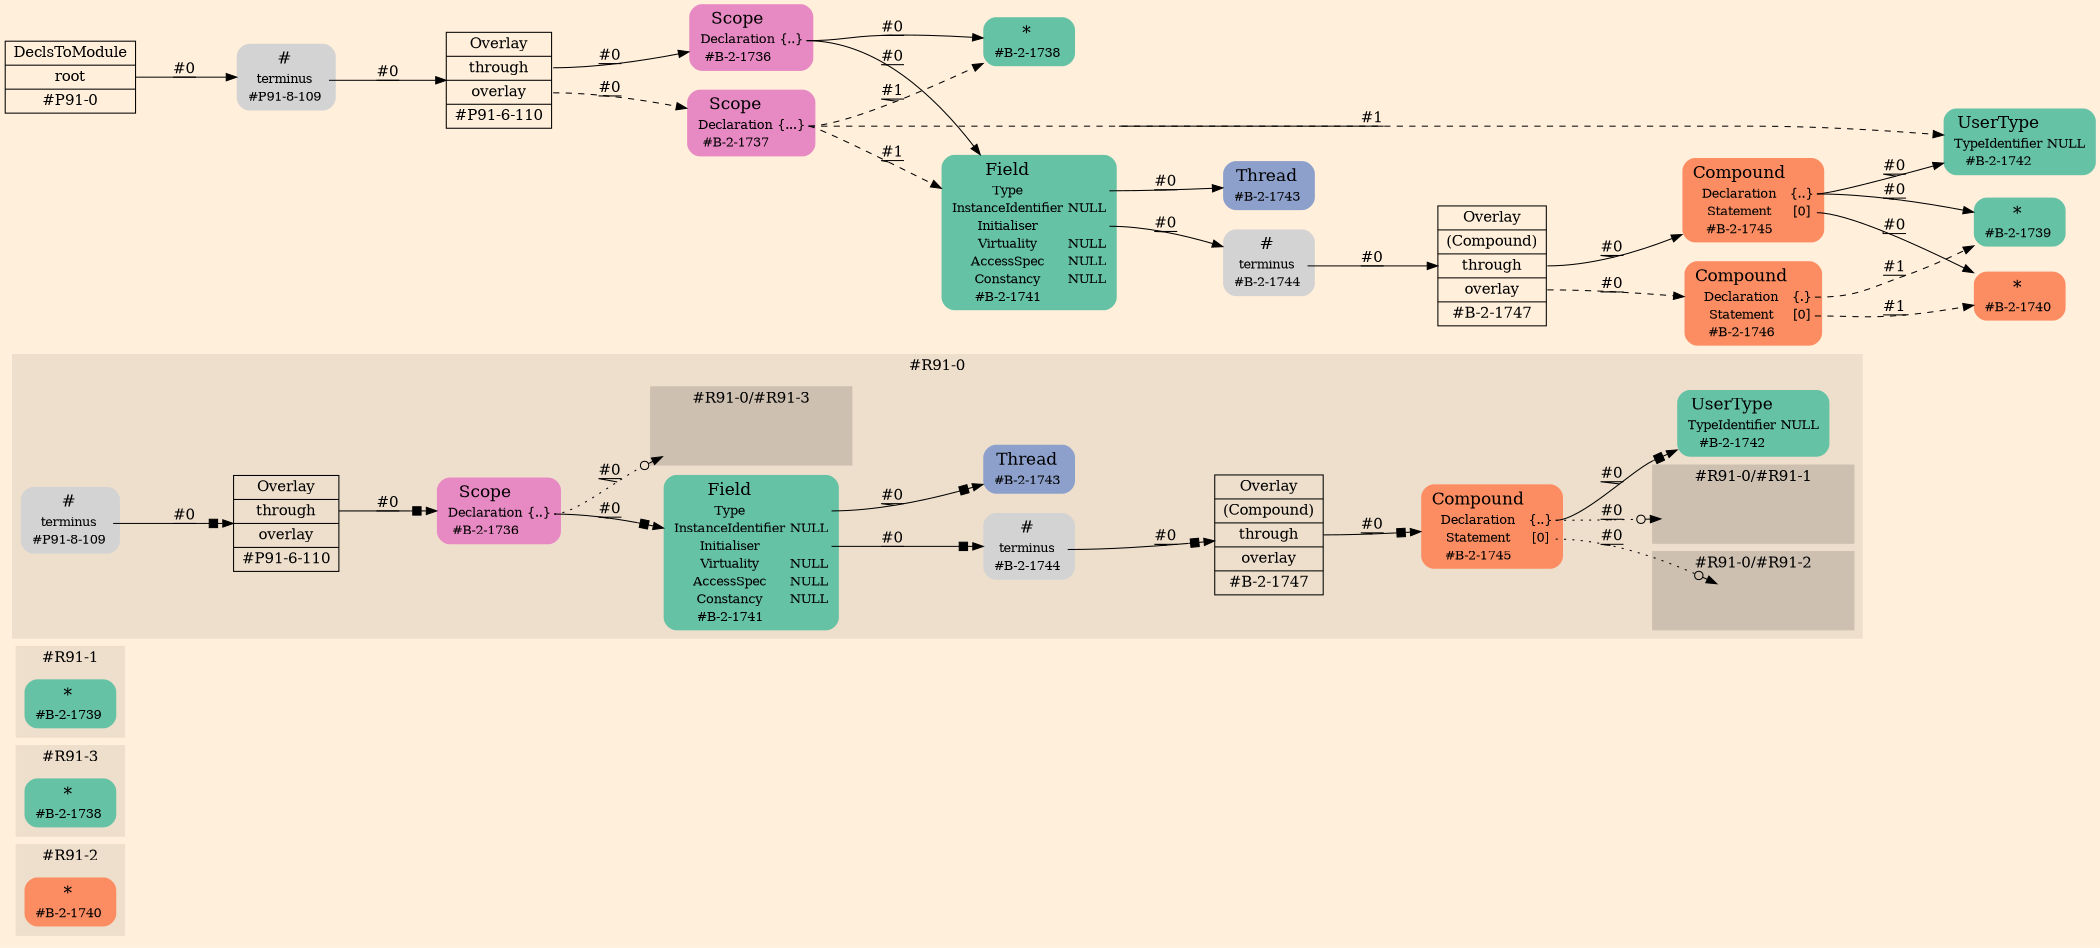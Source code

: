 digraph Inferno {
graph [
    rankdir = "LR"
    ranksep = 1.0
    size = "14,20"
    bgcolor = antiquewhite1
    color = black
    fontcolor = black
];
node [
];

// -------------------- figure #R91-2 --------------------
subgraph "cluster#R91-2" {
    label = "#R91-2"
    style = "filled"
    color = antiquewhite2
    "#R91-2/#B-2-1740" [
        shape = "plaintext"
        fillcolor = "/set28/2"
        label = <<TABLE BORDER="0" CELLBORDER="0" CELLSPACING="0">
         <TR><TD><FONT POINT-SIZE="16.0">*</FONT></TD><TD></TD></TR>
         <TR><TD>#B-2-1740</TD><TD PORT="port0"></TD></TR>
        </TABLE>>
        style = "rounded,filled"
        fontsize = "12"
    ];
    
}


// -------------------- figure #R91-3 --------------------
subgraph "cluster#R91-3" {
    label = "#R91-3"
    style = "filled"
    color = antiquewhite2
    "#R91-3/#B-2-1738" [
        shape = "plaintext"
        fillcolor = "/set28/1"
        label = <<TABLE BORDER="0" CELLBORDER="0" CELLSPACING="0">
         <TR><TD><FONT POINT-SIZE="16.0">*</FONT></TD><TD></TD></TR>
         <TR><TD>#B-2-1738</TD><TD PORT="port0"></TD></TR>
        </TABLE>>
        style = "rounded,filled"
        fontsize = "12"
    ];
    
}


// -------------------- figure #R91-1 --------------------
subgraph "cluster#R91-1" {
    label = "#R91-1"
    style = "filled"
    color = antiquewhite2
    "#R91-1/#B-2-1739" [
        shape = "plaintext"
        fillcolor = "/set28/1"
        label = <<TABLE BORDER="0" CELLBORDER="0" CELLSPACING="0">
         <TR><TD><FONT POINT-SIZE="16.0">*</FONT></TD><TD></TD></TR>
         <TR><TD>#B-2-1739</TD><TD PORT="port0"></TD></TR>
        </TABLE>>
        style = "rounded,filled"
        fontsize = "12"
    ];
    
}


// -------------------- figure #R91-0 --------------------
subgraph "cluster#R91-0" {
    label = "#R91-0"
    style = "filled"
    color = antiquewhite2
    "#R91-0/#B-2-1742" [
        shape = "plaintext"
        fillcolor = "/set28/1"
        label = <<TABLE BORDER="0" CELLBORDER="0" CELLSPACING="0">
         <TR><TD><FONT POINT-SIZE="16.0">UserType</FONT></TD><TD></TD></TR>
         <TR><TD>TypeIdentifier</TD><TD PORT="port0">NULL</TD></TR>
         <TR><TD>#B-2-1742</TD><TD PORT="port1"></TD></TR>
        </TABLE>>
        style = "rounded,filled"
        fontsize = "12"
    ];
    
    "#R91-0/#B-2-1747" [
        shape = "record"
        fillcolor = antiquewhite2
        label = "<fixed> Overlay | <port0> (Compound) | <port1> through | <port2> overlay | <port3> #B-2-1747"
        style = "filled"
        fontsize = "14"
        color = black
        fontcolor = black
    ];
    
    "#R91-0/#B-2-1745" [
        shape = "plaintext"
        fillcolor = "/set28/2"
        label = <<TABLE BORDER="0" CELLBORDER="0" CELLSPACING="0">
         <TR><TD><FONT POINT-SIZE="16.0">Compound</FONT></TD><TD></TD></TR>
         <TR><TD>Declaration</TD><TD PORT="port0">{..}</TD></TR>
         <TR><TD>Statement</TD><TD PORT="port1">[0]</TD></TR>
         <TR><TD>#B-2-1745</TD><TD PORT="port2"></TD></TR>
        </TABLE>>
        style = "rounded,filled"
        fontsize = "12"
    ];
    
    "#R91-0/#B-2-1744" [
        shape = "plaintext"
        label = <<TABLE BORDER="0" CELLBORDER="0" CELLSPACING="0">
         <TR><TD><FONT POINT-SIZE="16.0">#</FONT></TD><TD></TD></TR>
         <TR><TD>terminus</TD><TD PORT="port0"></TD></TR>
         <TR><TD>#B-2-1744</TD><TD PORT="port1"></TD></TR>
        </TABLE>>
        style = "rounded,filled"
        fontsize = "12"
    ];
    
    "#R91-0/#P91-8-109" [
        shape = "plaintext"
        label = <<TABLE BORDER="0" CELLBORDER="0" CELLSPACING="0">
         <TR><TD><FONT POINT-SIZE="16.0">#</FONT></TD><TD></TD></TR>
         <TR><TD>terminus</TD><TD PORT="port0"></TD></TR>
         <TR><TD>#P91-8-109</TD><TD PORT="port1"></TD></TR>
        </TABLE>>
        style = "rounded,filled"
        fontsize = "12"
    ];
    
    "#R91-0/#B-2-1736" [
        shape = "plaintext"
        fillcolor = "/set28/4"
        label = <<TABLE BORDER="0" CELLBORDER="0" CELLSPACING="0">
         <TR><TD><FONT POINT-SIZE="16.0">Scope</FONT></TD><TD></TD></TR>
         <TR><TD>Declaration</TD><TD PORT="port0">{..}</TD></TR>
         <TR><TD>#B-2-1736</TD><TD PORT="port1"></TD></TR>
        </TABLE>>
        style = "rounded,filled"
        fontsize = "12"
    ];
    
    "#R91-0/#P91-6-110" [
        shape = "record"
        fillcolor = antiquewhite2
        label = "<fixed> Overlay | <port0> through | <port1> overlay | <port2> #P91-6-110"
        style = "filled"
        fontsize = "14"
        color = black
        fontcolor = black
    ];
    
    "#R91-0/#B-2-1741" [
        shape = "plaintext"
        fillcolor = "/set28/1"
        label = <<TABLE BORDER="0" CELLBORDER="0" CELLSPACING="0">
         <TR><TD><FONT POINT-SIZE="16.0">Field</FONT></TD><TD></TD></TR>
         <TR><TD>Type</TD><TD PORT="port0"></TD></TR>
         <TR><TD>InstanceIdentifier</TD><TD PORT="port1">NULL</TD></TR>
         <TR><TD>Initialiser</TD><TD PORT="port2"></TD></TR>
         <TR><TD>Virtuality</TD><TD PORT="port3">NULL</TD></TR>
         <TR><TD>AccessSpec</TD><TD PORT="port4">NULL</TD></TR>
         <TR><TD>Constancy</TD><TD PORT="port5">NULL</TD></TR>
         <TR><TD>#B-2-1741</TD><TD PORT="port6"></TD></TR>
        </TABLE>>
        style = "rounded,filled"
        fontsize = "12"
    ];
    
    "#R91-0/#B-2-1743" [
        shape = "plaintext"
        fillcolor = "/set28/3"
        label = <<TABLE BORDER="0" CELLBORDER="0" CELLSPACING="0">
         <TR><TD><FONT POINT-SIZE="16.0">Thread</FONT></TD><TD></TD></TR>
         <TR><TD>#B-2-1743</TD><TD PORT="port0"></TD></TR>
        </TABLE>>
        style = "rounded,filled"
        fontsize = "12"
    ];
    
    subgraph "cluster#R91-0/#R91-1" {
        label = "#R91-0/#R91-1"
        style = "filled"
        color = antiquewhite3
        "#R91-0/#0/#B-2-1739" [
            shape = "none"
            fillcolor = "/set28/1"
            style = "invisible"
        ];
        
    }
    
    subgraph "cluster#R91-0/#R91-3" {
        label = "#R91-0/#R91-3"
        style = "filled"
        color = antiquewhite3
        "#R91-0/#0/#B-2-1738" [
            shape = "none"
            fillcolor = "/set28/1"
            style = "invisible"
        ];
        
    }
    
    subgraph "cluster#R91-0/#R91-2" {
        label = "#R91-0/#R91-2"
        style = "filled"
        color = antiquewhite3
        "#R91-0/#0/#B-2-1740" [
            shape = "none"
            fillcolor = "/set28/2"
            style = "invisible"
        ];
        
    }
    
}


// -------------------- transformation figure --------------------
"CR#P91-0" [
    shape = "record"
    fillcolor = antiquewhite1
    label = "<fixed> DeclsToModule | <port0> root | <port1> #P91-0"
    style = "filled"
    fontsize = "14"
    color = black
    fontcolor = black
];

"#P91-8-109" [
    shape = "plaintext"
    label = <<TABLE BORDER="0" CELLBORDER="0" CELLSPACING="0">
     <TR><TD><FONT POINT-SIZE="16.0">#</FONT></TD><TD></TD></TR>
     <TR><TD>terminus</TD><TD PORT="port0"></TD></TR>
     <TR><TD>#P91-8-109</TD><TD PORT="port1"></TD></TR>
    </TABLE>>
    style = "rounded,filled"
    fontsize = "12"
];

"#P91-6-110" [
    shape = "record"
    fillcolor = antiquewhite1
    label = "<fixed> Overlay | <port0> through | <port1> overlay | <port2> #P91-6-110"
    style = "filled"
    fontsize = "14"
    color = black
    fontcolor = black
];

"#B-2-1736" [
    shape = "plaintext"
    fillcolor = "/set28/4"
    label = <<TABLE BORDER="0" CELLBORDER="0" CELLSPACING="0">
     <TR><TD><FONT POINT-SIZE="16.0">Scope</FONT></TD><TD></TD></TR>
     <TR><TD>Declaration</TD><TD PORT="port0">{..}</TD></TR>
     <TR><TD>#B-2-1736</TD><TD PORT="port1"></TD></TR>
    </TABLE>>
    style = "rounded,filled"
    fontsize = "12"
];

"#B-2-1738" [
    shape = "plaintext"
    fillcolor = "/set28/1"
    label = <<TABLE BORDER="0" CELLBORDER="0" CELLSPACING="0">
     <TR><TD><FONT POINT-SIZE="16.0">*</FONT></TD><TD></TD></TR>
     <TR><TD>#B-2-1738</TD><TD PORT="port0"></TD></TR>
    </TABLE>>
    style = "rounded,filled"
    fontsize = "12"
];

"#B-2-1741" [
    shape = "plaintext"
    fillcolor = "/set28/1"
    label = <<TABLE BORDER="0" CELLBORDER="0" CELLSPACING="0">
     <TR><TD><FONT POINT-SIZE="16.0">Field</FONT></TD><TD></TD></TR>
     <TR><TD>Type</TD><TD PORT="port0"></TD></TR>
     <TR><TD>InstanceIdentifier</TD><TD PORT="port1">NULL</TD></TR>
     <TR><TD>Initialiser</TD><TD PORT="port2"></TD></TR>
     <TR><TD>Virtuality</TD><TD PORT="port3">NULL</TD></TR>
     <TR><TD>AccessSpec</TD><TD PORT="port4">NULL</TD></TR>
     <TR><TD>Constancy</TD><TD PORT="port5">NULL</TD></TR>
     <TR><TD>#B-2-1741</TD><TD PORT="port6"></TD></TR>
    </TABLE>>
    style = "rounded,filled"
    fontsize = "12"
];

"#B-2-1743" [
    shape = "plaintext"
    fillcolor = "/set28/3"
    label = <<TABLE BORDER="0" CELLBORDER="0" CELLSPACING="0">
     <TR><TD><FONT POINT-SIZE="16.0">Thread</FONT></TD><TD></TD></TR>
     <TR><TD>#B-2-1743</TD><TD PORT="port0"></TD></TR>
    </TABLE>>
    style = "rounded,filled"
    fontsize = "12"
];

"#B-2-1744" [
    shape = "plaintext"
    label = <<TABLE BORDER="0" CELLBORDER="0" CELLSPACING="0">
     <TR><TD><FONT POINT-SIZE="16.0">#</FONT></TD><TD></TD></TR>
     <TR><TD>terminus</TD><TD PORT="port0"></TD></TR>
     <TR><TD>#B-2-1744</TD><TD PORT="port1"></TD></TR>
    </TABLE>>
    style = "rounded,filled"
    fontsize = "12"
];

"#B-2-1747" [
    shape = "record"
    fillcolor = antiquewhite1
    label = "<fixed> Overlay | <port0> (Compound) | <port1> through | <port2> overlay | <port3> #B-2-1747"
    style = "filled"
    fontsize = "14"
    color = black
    fontcolor = black
];

"#B-2-1745" [
    shape = "plaintext"
    fillcolor = "/set28/2"
    label = <<TABLE BORDER="0" CELLBORDER="0" CELLSPACING="0">
     <TR><TD><FONT POINT-SIZE="16.0">Compound</FONT></TD><TD></TD></TR>
     <TR><TD>Declaration</TD><TD PORT="port0">{..}</TD></TR>
     <TR><TD>Statement</TD><TD PORT="port1">[0]</TD></TR>
     <TR><TD>#B-2-1745</TD><TD PORT="port2"></TD></TR>
    </TABLE>>
    style = "rounded,filled"
    fontsize = "12"
];

"#B-2-1739" [
    shape = "plaintext"
    fillcolor = "/set28/1"
    label = <<TABLE BORDER="0" CELLBORDER="0" CELLSPACING="0">
     <TR><TD><FONT POINT-SIZE="16.0">*</FONT></TD><TD></TD></TR>
     <TR><TD>#B-2-1739</TD><TD PORT="port0"></TD></TR>
    </TABLE>>
    style = "rounded,filled"
    fontsize = "12"
];

"#B-2-1742" [
    shape = "plaintext"
    fillcolor = "/set28/1"
    label = <<TABLE BORDER="0" CELLBORDER="0" CELLSPACING="0">
     <TR><TD><FONT POINT-SIZE="16.0">UserType</FONT></TD><TD></TD></TR>
     <TR><TD>TypeIdentifier</TD><TD PORT="port0">NULL</TD></TR>
     <TR><TD>#B-2-1742</TD><TD PORT="port1"></TD></TR>
    </TABLE>>
    style = "rounded,filled"
    fontsize = "12"
];

"#B-2-1740" [
    shape = "plaintext"
    fillcolor = "/set28/2"
    label = <<TABLE BORDER="0" CELLBORDER="0" CELLSPACING="0">
     <TR><TD><FONT POINT-SIZE="16.0">*</FONT></TD><TD></TD></TR>
     <TR><TD>#B-2-1740</TD><TD PORT="port0"></TD></TR>
    </TABLE>>
    style = "rounded,filled"
    fontsize = "12"
];

"#B-2-1746" [
    shape = "plaintext"
    fillcolor = "/set28/2"
    label = <<TABLE BORDER="0" CELLBORDER="0" CELLSPACING="0">
     <TR><TD><FONT POINT-SIZE="16.0">Compound</FONT></TD><TD></TD></TR>
     <TR><TD>Declaration</TD><TD PORT="port0">{.}</TD></TR>
     <TR><TD>Statement</TD><TD PORT="port1">[0]</TD></TR>
     <TR><TD>#B-2-1746</TD><TD PORT="port2"></TD></TR>
    </TABLE>>
    style = "rounded,filled"
    fontsize = "12"
];

"#B-2-1737" [
    shape = "plaintext"
    fillcolor = "/set28/4"
    label = <<TABLE BORDER="0" CELLBORDER="0" CELLSPACING="0">
     <TR><TD><FONT POINT-SIZE="16.0">Scope</FONT></TD><TD></TD></TR>
     <TR><TD>Declaration</TD><TD PORT="port0">{...}</TD></TR>
     <TR><TD>#B-2-1737</TD><TD PORT="port1"></TD></TR>
    </TABLE>>
    style = "rounded,filled"
    fontsize = "12"
];


// -------------------- links --------------------
// links for block CR#P91-0
"CR#P91-0":port0 -> "#P91-8-109" [
    style="solid"
    label = "#0"
    decorate = true
    color = black
    fontcolor = black
];

// links for block #P91-8-109
"#P91-8-109":port0 -> "#P91-6-110" [
    style="solid"
    label = "#0"
    decorate = true
    color = black
    fontcolor = black
];

// links for block #P91-6-110
"#P91-6-110":port0 -> "#B-2-1736" [
    style="solid"
    label = "#0"
    decorate = true
    color = black
    fontcolor = black
];

"#P91-6-110":port1 -> "#B-2-1737" [
    style="dashed"
    label = "#0"
    decorate = true
    color = black
    fontcolor = black
];

// links for block #B-2-1736
"#B-2-1736":port0 -> "#B-2-1738" [
    style="solid"
    label = "#0"
    decorate = true
    color = black
    fontcolor = black
];

"#B-2-1736":port0 -> "#B-2-1741" [
    style="solid"
    label = "#0"
    decorate = true
    color = black
    fontcolor = black
];

// links for block #B-2-1738
// links for block #B-2-1741
"#B-2-1741":port0 -> "#B-2-1743" [
    style="solid"
    label = "#0"
    decorate = true
    color = black
    fontcolor = black
];

"#B-2-1741":port2 -> "#B-2-1744" [
    style="solid"
    label = "#0"
    decorate = true
    color = black
    fontcolor = black
];

// links for block #B-2-1743
// links for block #B-2-1744
"#B-2-1744":port0 -> "#B-2-1747" [
    style="solid"
    label = "#0"
    decorate = true
    color = black
    fontcolor = black
];

// links for block #B-2-1747
"#B-2-1747":port1 -> "#B-2-1745" [
    style="solid"
    label = "#0"
    decorate = true
    color = black
    fontcolor = black
];

"#B-2-1747":port2 -> "#B-2-1746" [
    style="dashed"
    label = "#0"
    decorate = true
    color = black
    fontcolor = black
];

// links for block #B-2-1745
"#B-2-1745":port0 -> "#B-2-1739" [
    style="solid"
    label = "#0"
    decorate = true
    color = black
    fontcolor = black
];

"#B-2-1745":port0 -> "#B-2-1742" [
    style="solid"
    label = "#0"
    decorate = true
    color = black
    fontcolor = black
];

"#B-2-1745":port1 -> "#B-2-1740" [
    style="solid"
    label = "#0"
    decorate = true
    color = black
    fontcolor = black
];

// links for block #B-2-1739
// links for block #B-2-1742
// links for block #B-2-1740
// links for block #B-2-1746
"#B-2-1746":port0 -> "#B-2-1739" [
    style="dashed"
    label = "#1"
    decorate = true
    color = black
    fontcolor = black
];

"#B-2-1746":port1 -> "#B-2-1740" [
    style="dashed"
    label = "#1"
    decorate = true
    color = black
    fontcolor = black
];

// links for block #B-2-1737
"#B-2-1737":port0 -> "#B-2-1738" [
    style="dashed"
    label = "#1"
    decorate = true
    color = black
    fontcolor = black
];

"#B-2-1737":port0 -> "#B-2-1741" [
    style="dashed"
    label = "#1"
    decorate = true
    color = black
    fontcolor = black
];

"#B-2-1737":port0 -> "#B-2-1742" [
    style="dashed"
    label = "#1"
    decorate = true
    color = black
    fontcolor = black
];

// links for block #R91-0/#B-2-1742
// links for block #R91-0/#B-2-1747
"#R91-0/#B-2-1747":port1 -> "#R91-0/#B-2-1745" [
    style="solid"
    arrowhead="normalnonebox"
    label = "#0"
    decorate = true
    color = black
    fontcolor = black
];

// links for block #R91-0/#B-2-1745
"#R91-0/#B-2-1745":port0 -> "#R91-0/#0/#B-2-1739" [
    style="dotted"
    arrowhead="normalnoneodot"
    label = "#0"
    decorate = true
    color = black
    fontcolor = black
];

"#R91-0/#B-2-1745":port0 -> "#R91-0/#B-2-1742" [
    style="solid"
    arrowhead="normalnonebox"
    label = "#0"
    decorate = true
    color = black
    fontcolor = black
];

"#R91-0/#B-2-1745":port1 -> "#R91-0/#0/#B-2-1740" [
    style="dotted"
    arrowhead="normalnoneodot"
    label = "#0"
    decorate = true
    color = black
    fontcolor = black
];

// links for block #R91-0/#B-2-1744
"#R91-0/#B-2-1744":port0 -> "#R91-0/#B-2-1747" [
    style="solid"
    arrowhead="normalnonebox"
    label = "#0"
    decorate = true
    color = black
    fontcolor = black
];

// links for block #R91-0/#P91-8-109
"#R91-0/#P91-8-109":port0 -> "#R91-0/#P91-6-110" [
    style="solid"
    arrowhead="normalnonebox"
    label = "#0"
    decorate = true
    color = black
    fontcolor = black
];

// links for block #R91-0/#B-2-1736
"#R91-0/#B-2-1736":port0 -> "#R91-0/#0/#B-2-1738" [
    style="dotted"
    arrowhead="normalnoneodot"
    label = "#0"
    decorate = true
    color = black
    fontcolor = black
];

"#R91-0/#B-2-1736":port0 -> "#R91-0/#B-2-1741" [
    style="solid"
    arrowhead="normalnonebox"
    label = "#0"
    decorate = true
    color = black
    fontcolor = black
];

// links for block #R91-0/#P91-6-110
"#R91-0/#P91-6-110":port0 -> "#R91-0/#B-2-1736" [
    style="solid"
    arrowhead="normalnonebox"
    label = "#0"
    decorate = true
    color = black
    fontcolor = black
];

// links for block #R91-0/#B-2-1741
"#R91-0/#B-2-1741":port0 -> "#R91-0/#B-2-1743" [
    style="solid"
    arrowhead="normalnonebox"
    label = "#0"
    decorate = true
    color = black
    fontcolor = black
];

"#R91-0/#B-2-1741":port2 -> "#R91-0/#B-2-1744" [
    style="solid"
    arrowhead="normalnonebox"
    label = "#0"
    decorate = true
    color = black
    fontcolor = black
];

// links for block #R91-0/#B-2-1743
// links for block #R91-0/#0/#B-2-1739
// links for block #R91-0/#0/#B-2-1738
// links for block #R91-0/#0/#B-2-1740
// links for block #R91-1/#B-2-1739
// links for block #R91-3/#B-2-1738
// links for block #R91-2/#B-2-1740
}
